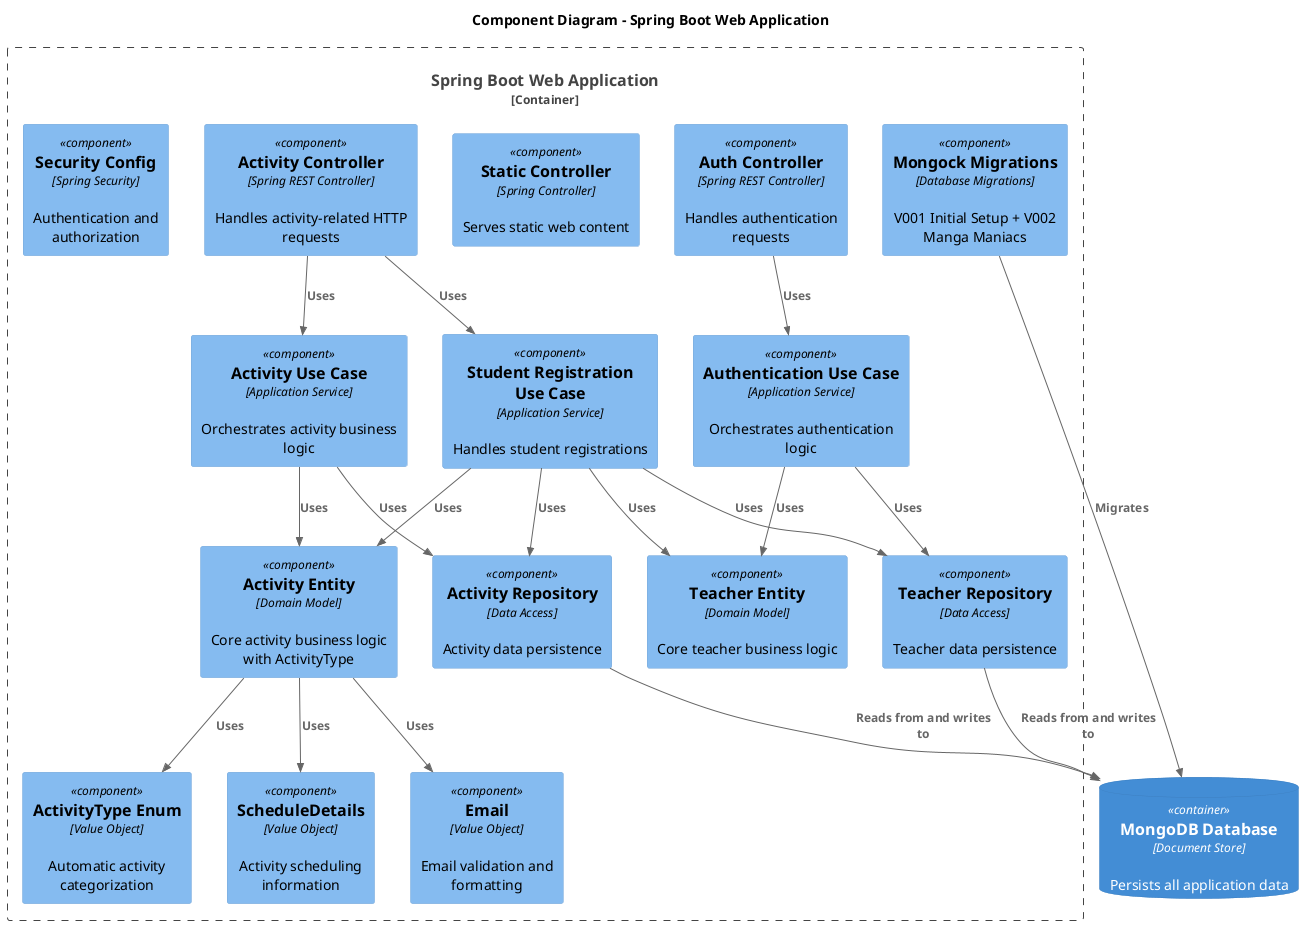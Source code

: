 @startuml component-diagram
!include <C4/C4_Component>

title Component Diagram - Spring Boot Web Application

Container_Boundary(webApp, "Spring Boot Web Application") {
    Component(activityController, "Activity Controller", "Spring REST Controller", "Handles activity-related HTTP requests")
    Component(authController, "Auth Controller", "Spring REST Controller", "Handles authentication requests")
    Component(staticController, "Static Controller", "Spring Controller", "Serves static web content")
    
    Component(activityUseCase, "Activity Use Case", "Application Service", "Orchestrates activity business logic")
    Component(authUseCase, "Authentication Use Case", "Application Service", "Orchestrates authentication logic")
    Component(registrationUseCase, "Student Registration Use Case", "Application Service", "Handles student registrations")
    
    Component(activityEntity, "Activity Entity", "Domain Model", "Core activity business logic with ActivityType")
    Component(teacherEntity, "Teacher Entity", "Domain Model", "Core teacher business logic")
    Component(activityType, "ActivityType Enum", "Value Object", "Automatic activity categorization")
    Component(scheduleDetails, "ScheduleDetails", "Value Object", "Activity scheduling information")
    Component(email, "Email", "Value Object", "Email validation and formatting")
    
    Component(activityRepo, "Activity Repository", "Data Access", "Activity data persistence")
    Component(teacherRepo, "Teacher Repository", "Data Access", "Teacher data persistence")
    
    Component(mongockMigrations, "Mongock Migrations", "Database Migrations", "V001 Initial Setup + V002 Manga Maniacs")
    Component(securityConfig, "Security Config", "Spring Security", "Authentication and authorization")
}

ContainerDb(database, "MongoDB Database", "Document Store", "Persists all application data")

Rel(activityController, activityUseCase, "Uses")
Rel(activityController, registrationUseCase, "Uses")
Rel(authController, authUseCase, "Uses")

Rel(activityUseCase, activityEntity, "Uses")
Rel(authUseCase, teacherEntity, "Uses")
Rel(registrationUseCase, activityEntity, "Uses")
Rel(registrationUseCase, teacherEntity, "Uses")

Rel(activityEntity, activityType, "Uses")
Rel(activityEntity, scheduleDetails, "Uses")
Rel(activityEntity, email, "Uses")

Rel(activityUseCase, activityRepo, "Uses")
Rel(authUseCase, teacherRepo, "Uses")
Rel(registrationUseCase, activityRepo, "Uses")
Rel(registrationUseCase, teacherRepo, "Uses")

Rel(activityRepo, database, "Reads from and writes to")
Rel(teacherRepo, database, "Reads from and writes to")
Rel(mongockMigrations, database, "Migrates")

@enduml